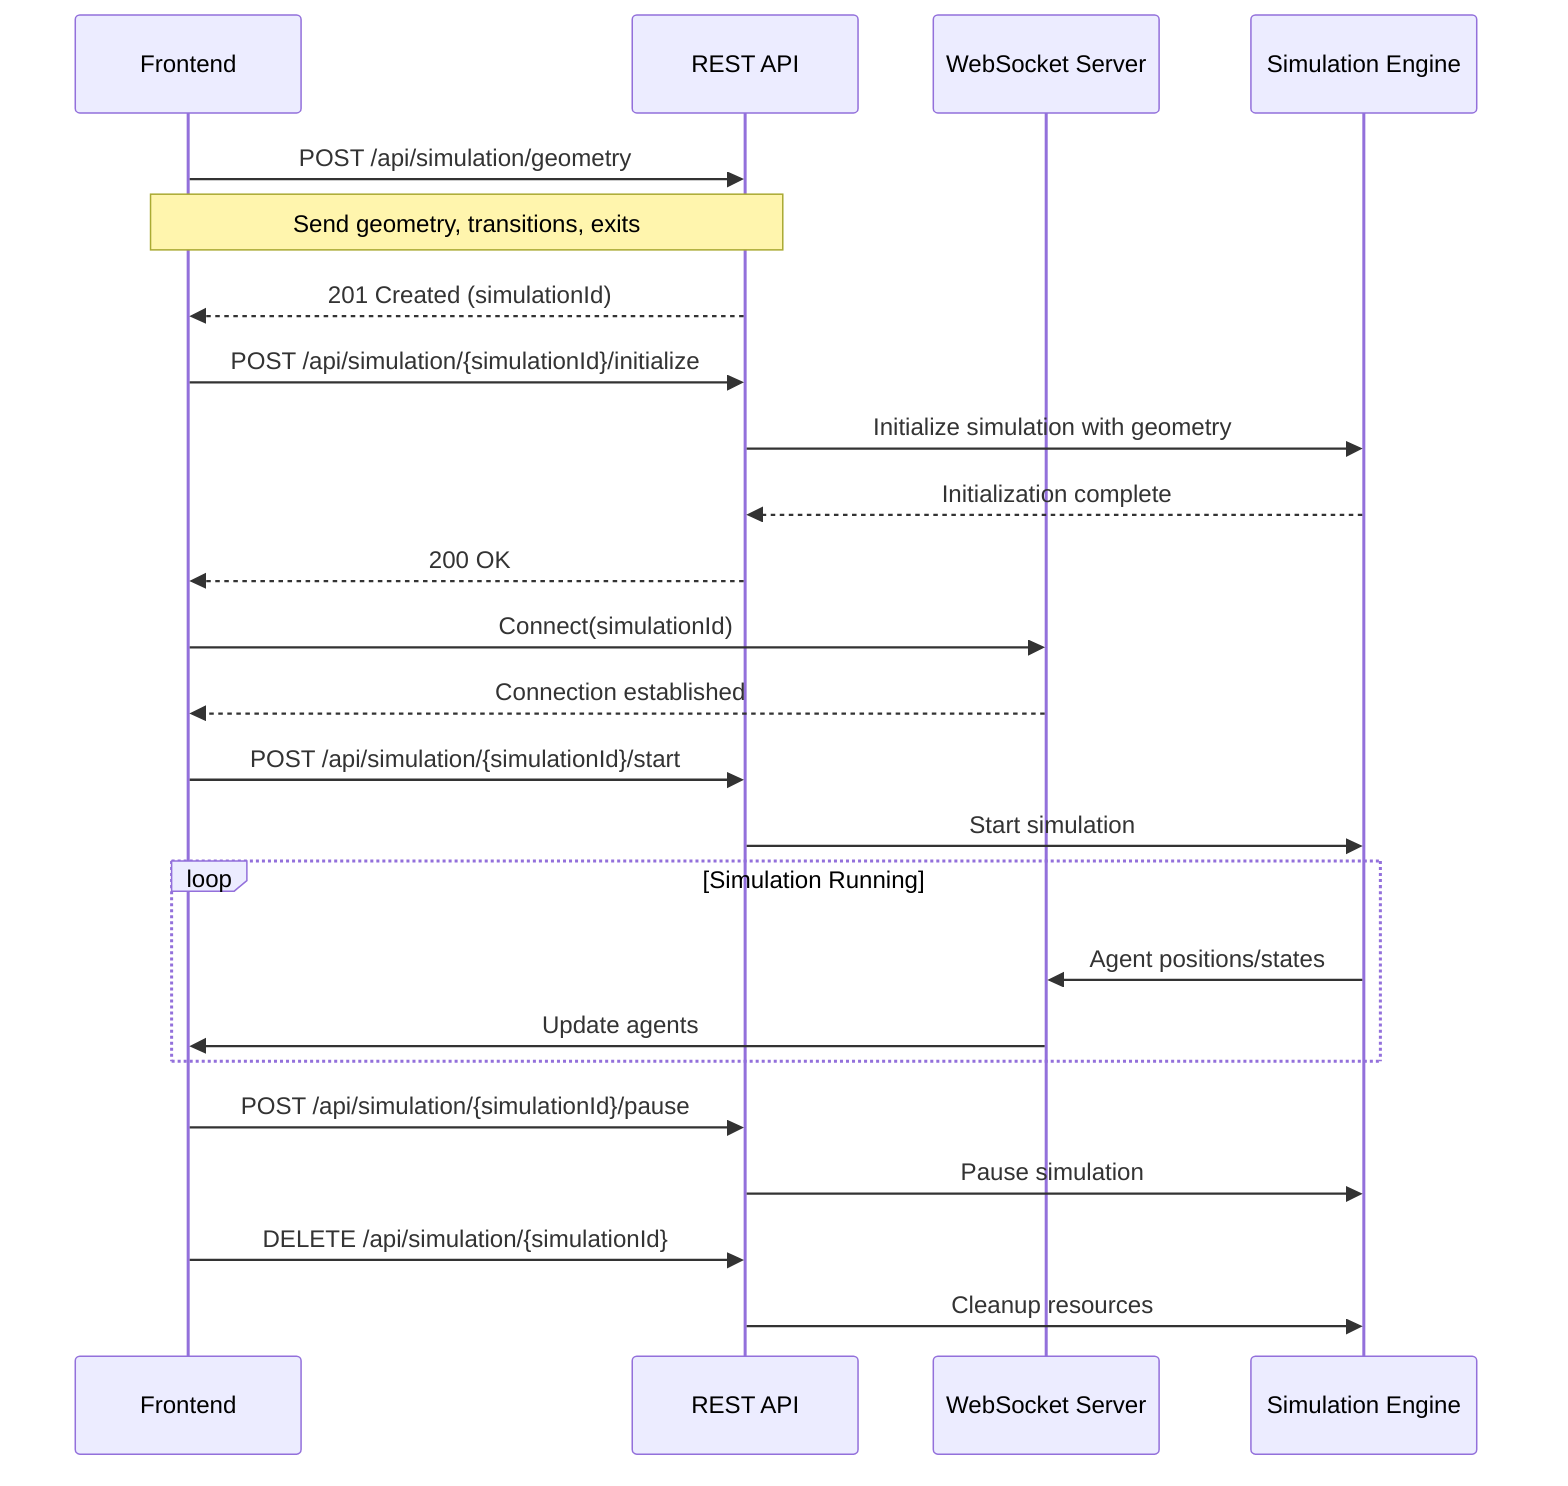 sequenceDiagram
    participant Frontend
    participant REST API
    participant WebSocket Server
    participant Simulation Engine
    
    %% Initial Setup Phase
    Frontend->>REST API: POST /api/simulation/geometry
    Note over Frontend,REST API: Send geometry, transitions, exits
    REST API-->>Frontend: 201 Created (simulationId)
    
    %% Initialize Simulation
    Frontend->>REST API: POST /api/simulation/{simulationId}/initialize
    REST API->>Simulation Engine: Initialize simulation with geometry
    Simulation Engine-->>REST API: Initialization complete
    REST API-->>Frontend: 200 OK
    
    %% WebSocket Connection
    Frontend->>WebSocket Server: Connect(simulationId)
    WebSocket Server-->>Frontend: Connection established
    
    %% Start Simulation
    Frontend->>REST API: POST /api/simulation/{simulationId}/start
    REST API->>Simulation Engine: Start simulation
    
    %% Real-time Updates Loop
    loop Simulation Running
        Simulation Engine->>WebSocket Server: Agent positions/states
        WebSocket Server->>Frontend: Update agents
    end
    
    %% Optional: Pause/Resume
    Frontend->>REST API: POST /api/simulation/{simulationId}/pause
    REST API->>Simulation Engine: Pause simulation
    
    %% Cleanup
    Frontend->>REST API: DELETE /api/simulation/{simulationId}
    REST API->>Simulation Engine: Cleanup resources